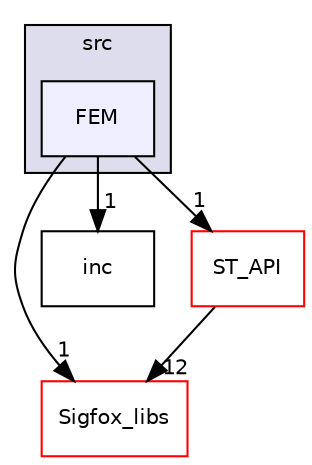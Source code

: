 digraph "C:/Users/hendrick.goncalves/Documents/GenericPushButton_Doxygne/Generic_Push_Button/Drivers/S2LP_Middleware/STM32/src/FEM" {
  compound=true
  node [ fontsize="10", fontname="Helvetica"];
  edge [ labelfontsize="10", labelfontname="Helvetica"];
  subgraph clusterdir_b280f0ff4b84ac4c28d53dbaa40aac38 {
    graph [ bgcolor="#ddddee", pencolor="black", label="src" fontname="Helvetica", fontsize="10", URL="dir_b280f0ff4b84ac4c28d53dbaa40aac38.html"]
  dir_f25acfb53178add06b9aa3b81ffe6b2a [shape=box, label="FEM", style="filled", fillcolor="#eeeeff", pencolor="black", URL="dir_f25acfb53178add06b9aa3b81ffe6b2a.html"];
  }
  dir_18f15354633d1b1c03a46d83828bf022 [shape=box label="Sigfox_libs" fillcolor="white" style="filled" color="red" URL="dir_18f15354633d1b1c03a46d83828bf022.html"];
  dir_375791623a4f56bf1a10ffe0e0b5a456 [shape=box label="inc" URL="dir_375791623a4f56bf1a10ffe0e0b5a456.html"];
  dir_21ada2b64b77fd55dcba91e56747eb15 [shape=box label="ST_API" fillcolor="white" style="filled" color="red" URL="dir_21ada2b64b77fd55dcba91e56747eb15.html"];
  dir_f25acfb53178add06b9aa3b81ffe6b2a->dir_18f15354633d1b1c03a46d83828bf022 [headlabel="1", labeldistance=1.5 headhref="dir_000010_000017.html"];
  dir_f25acfb53178add06b9aa3b81ffe6b2a->dir_375791623a4f56bf1a10ffe0e0b5a456 [headlabel="1", labeldistance=1.5 headhref="dir_000010_000008.html"];
  dir_f25acfb53178add06b9aa3b81ffe6b2a->dir_21ada2b64b77fd55dcba91e56747eb15 [headlabel="1", labeldistance=1.5 headhref="dir_000010_000020.html"];
  dir_21ada2b64b77fd55dcba91e56747eb15->dir_18f15354633d1b1c03a46d83828bf022 [headlabel="12", labeldistance=1.5 headhref="dir_000020_000017.html"];
}
